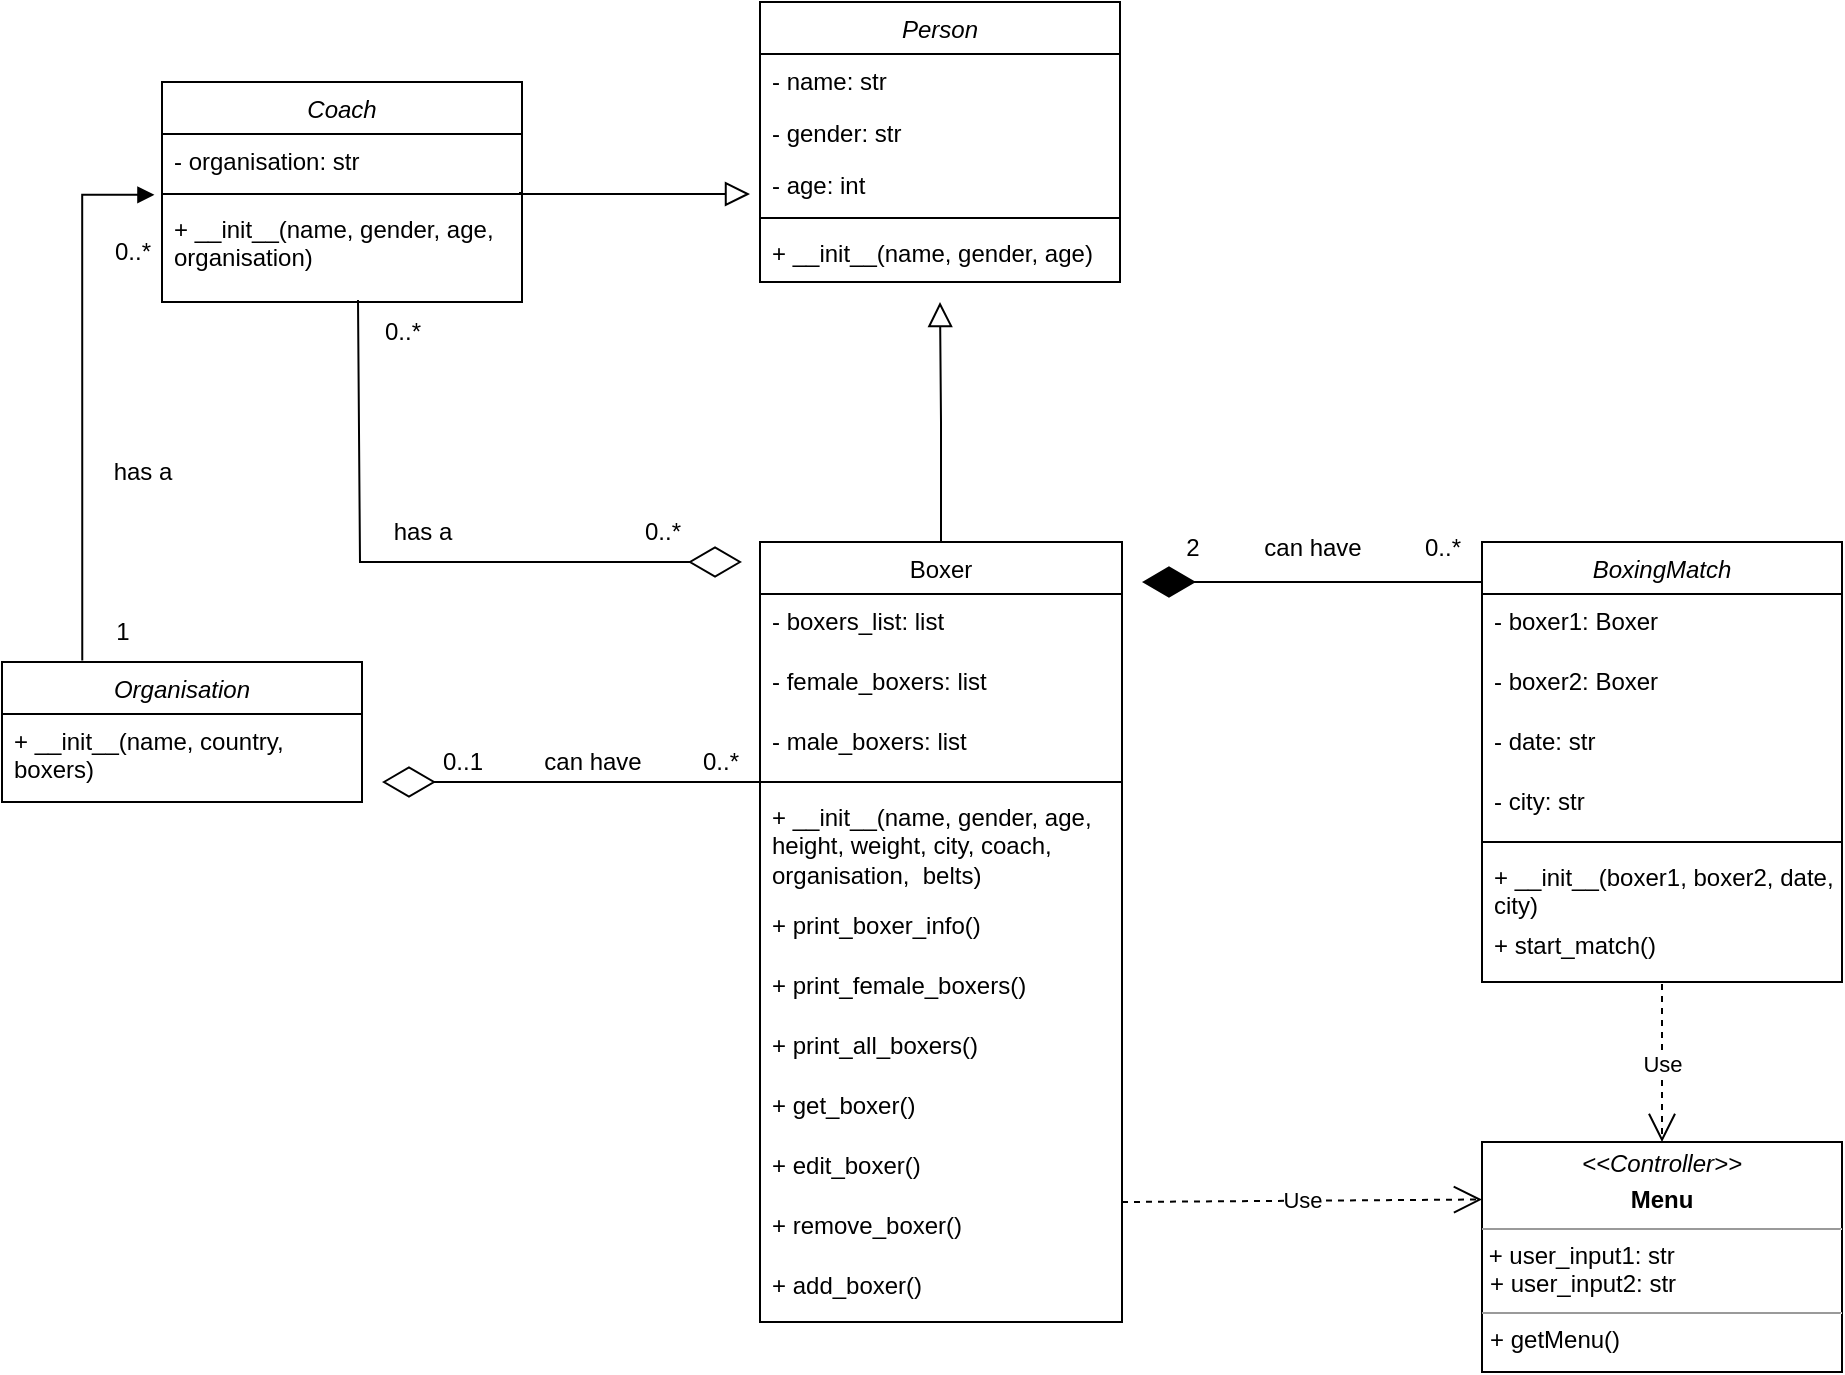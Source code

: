 <mxfile version="22.1.11" type="device">
  <diagram id="C5RBs43oDa-KdzZeNtuy" name="Page-1">
    <mxGraphModel dx="1259" dy="1862" grid="1" gridSize="10" guides="1" tooltips="1" connect="1" arrows="1" fold="1" page="1" pageScale="1" pageWidth="827" pageHeight="1169" math="0" shadow="0">
      <root>
        <mxCell id="WIyWlLk6GJQsqaUBKTNV-0" />
        <mxCell id="WIyWlLk6GJQsqaUBKTNV-1" parent="WIyWlLk6GJQsqaUBKTNV-0" />
        <mxCell id="zkfFHV4jXpPFQw0GAbJ--16" value="" style="endArrow=block;endSize=10;endFill=0;shadow=0;strokeWidth=1;rounded=0;edgeStyle=elbowEdgeStyle;elbow=vertical;exitX=0.5;exitY=0;exitDx=0;exitDy=0;" parent="WIyWlLk6GJQsqaUBKTNV-1" source="zkfFHV4jXpPFQw0GAbJ--17" edge="1">
          <mxGeometry width="160" relative="1" as="geometry">
            <mxPoint x="440" y="360" as="sourcePoint" />
            <mxPoint x="489" y="-120" as="targetPoint" />
          </mxGeometry>
        </mxCell>
        <mxCell id="zkfFHV4jXpPFQw0GAbJ--17" value="Boxer" style="swimlane;fontStyle=0;align=center;verticalAlign=top;childLayout=stackLayout;horizontal=1;startSize=26;horizontalStack=0;resizeParent=1;resizeLast=0;collapsible=1;marginBottom=0;rounded=0;shadow=0;strokeWidth=1;" parent="WIyWlLk6GJQsqaUBKTNV-1" vertex="1">
          <mxGeometry x="399" width="181" height="390" as="geometry">
            <mxRectangle x="550" y="140" width="160" height="26" as="alternateBounds" />
          </mxGeometry>
        </mxCell>
        <mxCell id="PlhLKFKZyKgGwUuoPkTv-4" value="- boxers_list: list" style="text;align=left;verticalAlign=top;spacingLeft=4;spacingRight=4;overflow=hidden;rotatable=0;points=[[0,0.5],[1,0.5]];portConstraint=eastwest;rounded=0;shadow=0;html=0;" parent="zkfFHV4jXpPFQw0GAbJ--17" vertex="1">
          <mxGeometry y="26" width="181" height="30" as="geometry" />
        </mxCell>
        <mxCell id="PlhLKFKZyKgGwUuoPkTv-5" value="- female_boxers: list" style="text;align=left;verticalAlign=top;spacingLeft=4;spacingRight=4;overflow=hidden;rotatable=0;points=[[0,0.5],[1,0.5]];portConstraint=eastwest;rounded=0;shadow=0;html=0;" parent="zkfFHV4jXpPFQw0GAbJ--17" vertex="1">
          <mxGeometry y="56" width="181" height="30" as="geometry" />
        </mxCell>
        <mxCell id="PlhLKFKZyKgGwUuoPkTv-6" value="- male_boxers: list" style="text;align=left;verticalAlign=top;spacingLeft=4;spacingRight=4;overflow=hidden;rotatable=0;points=[[0,0.5],[1,0.5]];portConstraint=eastwest;rounded=0;shadow=0;html=0;" parent="zkfFHV4jXpPFQw0GAbJ--17" vertex="1">
          <mxGeometry y="86" width="181" height="30" as="geometry" />
        </mxCell>
        <mxCell id="PlhLKFKZyKgGwUuoPkTv-3" value="" style="line;html=1;strokeWidth=1;align=left;verticalAlign=middle;spacingTop=-1;spacingLeft=3;spacingRight=3;rotatable=0;labelPosition=right;points=[];portConstraint=eastwest;" parent="zkfFHV4jXpPFQw0GAbJ--17" vertex="1">
          <mxGeometry y="116" width="181" height="8" as="geometry" />
        </mxCell>
        <mxCell id="PlhLKFKZyKgGwUuoPkTv-8" value="+ __init__(name, gender, age, height, weight, city, coach, organisation,  belts)" style="text;align=left;verticalAlign=top;spacingLeft=4;spacingRight=4;overflow=hidden;rotatable=0;points=[[0,0.5],[1,0.5]];portConstraint=eastwest;rounded=0;shadow=0;html=0;whiteSpace=wrap;" parent="zkfFHV4jXpPFQw0GAbJ--17" vertex="1">
          <mxGeometry y="124" width="181" height="54" as="geometry" />
        </mxCell>
        <mxCell id="Pp-0NPMwlRE11BEdgcyU-0" value="+ print_boxer_info()" style="text;align=left;verticalAlign=top;spacingLeft=4;spacingRight=4;overflow=hidden;rotatable=0;points=[[0,0.5],[1,0.5]];portConstraint=eastwest;rounded=0;shadow=0;html=0;" vertex="1" parent="zkfFHV4jXpPFQw0GAbJ--17">
          <mxGeometry y="178" width="181" height="30" as="geometry" />
        </mxCell>
        <mxCell id="PlhLKFKZyKgGwUuoPkTv-9" value="+ print_female_boxers()" style="text;align=left;verticalAlign=top;spacingLeft=4;spacingRight=4;overflow=hidden;rotatable=0;points=[[0,0.5],[1,0.5]];portConstraint=eastwest;rounded=0;shadow=0;html=0;" parent="zkfFHV4jXpPFQw0GAbJ--17" vertex="1">
          <mxGeometry y="208" width="181" height="30" as="geometry" />
        </mxCell>
        <mxCell id="PlhLKFKZyKgGwUuoPkTv-10" value="+ print_all_boxers()  " style="text;align=left;verticalAlign=top;spacingLeft=4;spacingRight=4;overflow=hidden;rotatable=0;points=[[0,0.5],[1,0.5]];portConstraint=eastwest;rounded=0;shadow=0;html=0;" parent="zkfFHV4jXpPFQw0GAbJ--17" vertex="1">
          <mxGeometry y="238" width="181" height="30" as="geometry" />
        </mxCell>
        <mxCell id="PlhLKFKZyKgGwUuoPkTv-12" value="+ get_boxer()" style="text;align=left;verticalAlign=top;spacingLeft=4;spacingRight=4;overflow=hidden;rotatable=0;points=[[0,0.5],[1,0.5]];portConstraint=eastwest;rounded=0;shadow=0;html=0;" parent="zkfFHV4jXpPFQw0GAbJ--17" vertex="1">
          <mxGeometry y="268" width="181" height="30" as="geometry" />
        </mxCell>
        <mxCell id="PlhLKFKZyKgGwUuoPkTv-14" value="+ edit_boxer() " style="text;align=left;verticalAlign=top;spacingLeft=4;spacingRight=4;overflow=hidden;rotatable=0;points=[[0,0.5],[1,0.5]];portConstraint=eastwest;rounded=0;shadow=0;html=0;" parent="zkfFHV4jXpPFQw0GAbJ--17" vertex="1">
          <mxGeometry y="298" width="181" height="30" as="geometry" />
        </mxCell>
        <mxCell id="PlhLKFKZyKgGwUuoPkTv-15" value="+ remove_boxer()" style="text;align=left;verticalAlign=top;spacingLeft=4;spacingRight=4;overflow=hidden;rotatable=0;points=[[0,0.5],[1,0.5]];portConstraint=eastwest;rounded=0;shadow=0;html=0;" parent="zkfFHV4jXpPFQw0GAbJ--17" vertex="1">
          <mxGeometry y="328" width="181" height="30" as="geometry" />
        </mxCell>
        <mxCell id="PlhLKFKZyKgGwUuoPkTv-13" value="+ add_boxer()" style="text;align=left;verticalAlign=top;spacingLeft=4;spacingRight=4;overflow=hidden;rotatable=0;points=[[0,0.5],[1,0.5]];portConstraint=eastwest;rounded=0;shadow=0;html=0;" parent="zkfFHV4jXpPFQw0GAbJ--17" vertex="1">
          <mxGeometry y="358" width="181" height="30" as="geometry" />
        </mxCell>
        <mxCell id="PlhLKFKZyKgGwUuoPkTv-16" value="BoxingMatch" style="swimlane;fontStyle=2;align=center;verticalAlign=top;childLayout=stackLayout;horizontal=1;startSize=26;horizontalStack=0;resizeParent=1;resizeLast=0;collapsible=1;marginBottom=0;rounded=0;shadow=0;strokeWidth=1;" parent="WIyWlLk6GJQsqaUBKTNV-1" vertex="1">
          <mxGeometry x="760" width="180" height="220" as="geometry">
            <mxRectangle x="20" y="200" width="160" height="26" as="alternateBounds" />
          </mxGeometry>
        </mxCell>
        <mxCell id="Pp-0NPMwlRE11BEdgcyU-3" value="- boxer1: Boxer" style="text;align=left;verticalAlign=top;spacingLeft=4;spacingRight=4;overflow=hidden;rotatable=0;points=[[0,0.5],[1,0.5]];portConstraint=eastwest;rounded=0;shadow=0;html=0;" vertex="1" parent="PlhLKFKZyKgGwUuoPkTv-16">
          <mxGeometry y="26" width="180" height="30" as="geometry" />
        </mxCell>
        <mxCell id="Pp-0NPMwlRE11BEdgcyU-4" value="- boxer2: Boxer" style="text;align=left;verticalAlign=top;spacingLeft=4;spacingRight=4;overflow=hidden;rotatable=0;points=[[0,0.5],[1,0.5]];portConstraint=eastwest;rounded=0;shadow=0;html=0;" vertex="1" parent="PlhLKFKZyKgGwUuoPkTv-16">
          <mxGeometry y="56" width="180" height="30" as="geometry" />
        </mxCell>
        <mxCell id="Pp-0NPMwlRE11BEdgcyU-5" value="- date: str" style="text;align=left;verticalAlign=top;spacingLeft=4;spacingRight=4;overflow=hidden;rotatable=0;points=[[0,0.5],[1,0.5]];portConstraint=eastwest;rounded=0;shadow=0;html=0;" vertex="1" parent="PlhLKFKZyKgGwUuoPkTv-16">
          <mxGeometry y="86" width="180" height="30" as="geometry" />
        </mxCell>
        <mxCell id="Pp-0NPMwlRE11BEdgcyU-6" value="- city: str" style="text;align=left;verticalAlign=top;spacingLeft=4;spacingRight=4;overflow=hidden;rotatable=0;points=[[0,0.5],[1,0.5]];portConstraint=eastwest;rounded=0;shadow=0;html=0;" vertex="1" parent="PlhLKFKZyKgGwUuoPkTv-16">
          <mxGeometry y="116" width="180" height="30" as="geometry" />
        </mxCell>
        <mxCell id="Pp-0NPMwlRE11BEdgcyU-2" value="" style="line;html=1;strokeWidth=1;align=left;verticalAlign=middle;spacingTop=-1;spacingLeft=3;spacingRight=3;rotatable=0;labelPosition=right;points=[];portConstraint=eastwest;" vertex="1" parent="PlhLKFKZyKgGwUuoPkTv-16">
          <mxGeometry y="146" width="180" height="8" as="geometry" />
        </mxCell>
        <mxCell id="Pp-0NPMwlRE11BEdgcyU-1" value="+ __init__(boxer1, boxer2, date, city)" style="text;align=left;verticalAlign=top;spacingLeft=4;spacingRight=4;overflow=hidden;rotatable=0;points=[[0,0.5],[1,0.5]];portConstraint=eastwest;rounded=0;shadow=0;html=0;whiteSpace=wrap;" vertex="1" parent="PlhLKFKZyKgGwUuoPkTv-16">
          <mxGeometry y="154" width="180" height="34" as="geometry" />
        </mxCell>
        <mxCell id="PlhLKFKZyKgGwUuoPkTv-21" value="+ start_match() " style="text;align=left;verticalAlign=top;spacingLeft=4;spacingRight=4;overflow=hidden;rotatable=0;points=[[0,0.5],[1,0.5]];portConstraint=eastwest;" parent="PlhLKFKZyKgGwUuoPkTv-16" vertex="1">
          <mxGeometry y="188" width="180" height="32" as="geometry" />
        </mxCell>
        <mxCell id="PlhLKFKZyKgGwUuoPkTv-23" value="Coach" style="swimlane;fontStyle=2;align=center;verticalAlign=top;childLayout=stackLayout;horizontal=1;startSize=26;horizontalStack=0;resizeParent=1;resizeLast=0;collapsible=1;marginBottom=0;rounded=0;shadow=0;strokeWidth=1;" parent="WIyWlLk6GJQsqaUBKTNV-1" vertex="1">
          <mxGeometry x="100" y="-230" width="180" height="110" as="geometry">
            <mxRectangle x="260" y="600" width="160" height="26" as="alternateBounds" />
          </mxGeometry>
        </mxCell>
        <mxCell id="PlhLKFKZyKgGwUuoPkTv-26" value="- organisation: str" style="text;align=left;verticalAlign=top;spacingLeft=4;spacingRight=4;overflow=hidden;rotatable=0;points=[[0,0.5],[1,0.5]];portConstraint=eastwest;rounded=0;shadow=0;html=0;" parent="PlhLKFKZyKgGwUuoPkTv-23" vertex="1">
          <mxGeometry y="26" width="180" height="26" as="geometry" />
        </mxCell>
        <mxCell id="PlhLKFKZyKgGwUuoPkTv-27" value="" style="line;html=1;strokeWidth=1;align=left;verticalAlign=middle;spacingTop=-1;spacingLeft=3;spacingRight=3;rotatable=0;labelPosition=right;points=[];portConstraint=eastwest;" parent="PlhLKFKZyKgGwUuoPkTv-23" vertex="1">
          <mxGeometry y="52" width="180" height="8" as="geometry" />
        </mxCell>
        <mxCell id="PlhLKFKZyKgGwUuoPkTv-28" value="+ __init__(name, gender, age, organisation)" style="text;align=left;verticalAlign=top;spacingLeft=4;spacingRight=4;overflow=hidden;rotatable=0;points=[[0,0.5],[1,0.5]];portConstraint=eastwest;whiteSpace=wrap;" parent="PlhLKFKZyKgGwUuoPkTv-23" vertex="1">
          <mxGeometry y="60" width="180" height="38" as="geometry" />
        </mxCell>
        <mxCell id="PlhLKFKZyKgGwUuoPkTv-29" value="Organisation" style="swimlane;fontStyle=2;align=center;verticalAlign=top;childLayout=stackLayout;horizontal=1;startSize=26;horizontalStack=0;resizeParent=1;resizeLast=0;collapsible=1;marginBottom=0;rounded=0;shadow=0;strokeWidth=1;" parent="WIyWlLk6GJQsqaUBKTNV-1" vertex="1">
          <mxGeometry x="20" y="60" width="180" height="70" as="geometry">
            <mxRectangle x="260" y="600" width="160" height="26" as="alternateBounds" />
          </mxGeometry>
        </mxCell>
        <mxCell id="PlhLKFKZyKgGwUuoPkTv-34" value="+ __init__(name, country, boxers)" style="text;align=left;verticalAlign=top;spacingLeft=4;spacingRight=4;overflow=hidden;rotatable=0;points=[[0,0.5],[1,0.5]];portConstraint=eastwest;rounded=0;whiteSpace=wrap;" parent="PlhLKFKZyKgGwUuoPkTv-29" vertex="1">
          <mxGeometry y="26" width="180" height="44" as="geometry" />
        </mxCell>
        <mxCell id="zkfFHV4jXpPFQw0GAbJ--0" value="Person" style="swimlane;fontStyle=2;align=center;verticalAlign=top;childLayout=stackLayout;horizontal=1;startSize=26;horizontalStack=0;resizeParent=1;resizeLast=0;collapsible=1;marginBottom=0;rounded=0;shadow=0;strokeWidth=1;" parent="WIyWlLk6GJQsqaUBKTNV-1" vertex="1">
          <mxGeometry x="399" y="-270" width="180" height="140" as="geometry">
            <mxRectangle x="220" y="120" width="160" height="26" as="alternateBounds" />
          </mxGeometry>
        </mxCell>
        <mxCell id="zkfFHV4jXpPFQw0GAbJ--1" value="- name: str" style="text;align=left;verticalAlign=top;spacingLeft=4;spacingRight=4;overflow=hidden;rotatable=0;points=[[0,0.5],[1,0.5]];portConstraint=eastwest;" parent="zkfFHV4jXpPFQw0GAbJ--0" vertex="1">
          <mxGeometry y="26" width="180" height="26" as="geometry" />
        </mxCell>
        <mxCell id="zkfFHV4jXpPFQw0GAbJ--2" value="- gender: str" style="text;align=left;verticalAlign=top;spacingLeft=4;spacingRight=4;overflow=hidden;rotatable=0;points=[[0,0.5],[1,0.5]];portConstraint=eastwest;rounded=0;shadow=0;html=0;" parent="zkfFHV4jXpPFQw0GAbJ--0" vertex="1">
          <mxGeometry y="52" width="180" height="26" as="geometry" />
        </mxCell>
        <mxCell id="zkfFHV4jXpPFQw0GAbJ--3" value="- age: int" style="text;align=left;verticalAlign=top;spacingLeft=4;spacingRight=4;overflow=hidden;rotatable=0;points=[[0,0.5],[1,0.5]];portConstraint=eastwest;rounded=0;shadow=0;html=0;" parent="zkfFHV4jXpPFQw0GAbJ--0" vertex="1">
          <mxGeometry y="78" width="180" height="26" as="geometry" />
        </mxCell>
        <mxCell id="zkfFHV4jXpPFQw0GAbJ--4" value="" style="line;html=1;strokeWidth=1;align=left;verticalAlign=middle;spacingTop=-1;spacingLeft=3;spacingRight=3;rotatable=0;labelPosition=right;points=[];portConstraint=eastwest;" parent="zkfFHV4jXpPFQw0GAbJ--0" vertex="1">
          <mxGeometry y="104" width="180" height="8" as="geometry" />
        </mxCell>
        <mxCell id="zkfFHV4jXpPFQw0GAbJ--5" value="+ __init__(name, gender, age)    " style="text;align=left;verticalAlign=top;spacingLeft=4;spacingRight=4;overflow=hidden;rotatable=0;points=[[0,0.5],[1,0.5]];portConstraint=eastwest;whiteSpace=wrap;" parent="zkfFHV4jXpPFQw0GAbJ--0" vertex="1">
          <mxGeometry y="112" width="180" height="28" as="geometry" />
        </mxCell>
        <mxCell id="nIiMy3XRWT_YzFSrdk-i-22" value="" style="endArrow=block;endSize=10;endFill=0;shadow=0;strokeWidth=1;rounded=0;edgeStyle=elbowEdgeStyle;elbow=vertical;" parent="WIyWlLk6GJQsqaUBKTNV-1" edge="1">
          <mxGeometry width="160" relative="1" as="geometry">
            <mxPoint x="279" y="-175" as="sourcePoint" />
            <mxPoint x="394" y="-174" as="targetPoint" />
            <Array as="points">
              <mxPoint x="334" y="-174" />
            </Array>
          </mxGeometry>
        </mxCell>
        <mxCell id="nIiMy3XRWT_YzFSrdk-i-28" value="&lt;p style=&quot;margin:0px;margin-top:4px;text-align:center;&quot;&gt;&lt;i&gt;&amp;lt;&amp;lt;Controller&lt;/i&gt;&lt;i style=&quot;background-color: initial;&quot;&gt;&amp;gt;&amp;gt;&lt;/i&gt;&lt;/p&gt;&lt;p style=&quot;margin:0px;margin-top:4px;text-align:center;&quot;&gt;&lt;b&gt;Menu&lt;/b&gt;&lt;/p&gt;&lt;hr size=&quot;1&quot;&gt;&amp;nbsp;+ user_input1: str&lt;p style=&quot;margin:0px;margin-left:4px;&quot;&gt;+ user_input2: str&lt;br&gt;&lt;/p&gt;&lt;hr size=&quot;1&quot;&gt;&lt;p style=&quot;margin:0px;margin-left:4px;&quot;&gt;+ getMenu()&lt;br&gt;&lt;/p&gt;" style="verticalAlign=top;align=left;overflow=fill;fontSize=12;fontFamily=Helvetica;html=1;whiteSpace=wrap;" parent="WIyWlLk6GJQsqaUBKTNV-1" vertex="1">
          <mxGeometry x="760" y="300" width="180" height="115" as="geometry" />
        </mxCell>
        <mxCell id="nIiMy3XRWT_YzFSrdk-i-29" value="has a" style="text;html=1;align=center;verticalAlign=middle;resizable=0;points=[];autosize=1;strokeColor=none;fillColor=none;" parent="WIyWlLk6GJQsqaUBKTNV-1" vertex="1">
          <mxGeometry x="205" y="-20" width="50" height="30" as="geometry" />
        </mxCell>
        <mxCell id="nIiMy3XRWT_YzFSrdk-i-30" value="" style="endArrow=diamondThin;endFill=1;endSize=24;html=1;rounded=0;" parent="WIyWlLk6GJQsqaUBKTNV-1" edge="1">
          <mxGeometry width="160" relative="1" as="geometry">
            <mxPoint x="760" y="20" as="sourcePoint" />
            <mxPoint x="590" y="20" as="targetPoint" />
          </mxGeometry>
        </mxCell>
        <mxCell id="nIiMy3XRWT_YzFSrdk-i-31" value="2" style="text;html=1;align=center;verticalAlign=middle;resizable=0;points=[];autosize=1;strokeColor=none;fillColor=none;" parent="WIyWlLk6GJQsqaUBKTNV-1" vertex="1">
          <mxGeometry x="600" y="-12" width="30" height="30" as="geometry" />
        </mxCell>
        <mxCell id="nIiMy3XRWT_YzFSrdk-i-32" value="0..*" style="text;html=1;align=center;verticalAlign=middle;resizable=0;points=[];autosize=1;strokeColor=none;fillColor=none;" parent="WIyWlLk6GJQsqaUBKTNV-1" vertex="1">
          <mxGeometry x="720" y="-12" width="40" height="30" as="geometry" />
        </mxCell>
        <mxCell id="nIiMy3XRWT_YzFSrdk-i-33" value="can have" style="text;html=1;align=center;verticalAlign=middle;resizable=0;points=[];autosize=1;strokeColor=none;fillColor=none;" parent="WIyWlLk6GJQsqaUBKTNV-1" vertex="1">
          <mxGeometry x="640" y="-12" width="70" height="30" as="geometry" />
        </mxCell>
        <mxCell id="nIiMy3XRWT_YzFSrdk-i-36" value="0..1" style="text;html=1;align=center;verticalAlign=middle;resizable=0;points=[];autosize=1;strokeColor=none;fillColor=none;" parent="WIyWlLk6GJQsqaUBKTNV-1" vertex="1">
          <mxGeometry x="230" y="95" width="40" height="30" as="geometry" />
        </mxCell>
        <mxCell id="nIiMy3XRWT_YzFSrdk-i-37" value="0..*" style="text;html=1;align=center;verticalAlign=middle;resizable=0;points=[];autosize=1;strokeColor=none;fillColor=none;" parent="WIyWlLk6GJQsqaUBKTNV-1" vertex="1">
          <mxGeometry x="359" y="95" width="40" height="30" as="geometry" />
        </mxCell>
        <mxCell id="nIiMy3XRWT_YzFSrdk-i-38" value="can have" style="text;html=1;align=center;verticalAlign=middle;resizable=0;points=[];autosize=1;strokeColor=none;fillColor=none;" parent="WIyWlLk6GJQsqaUBKTNV-1" vertex="1">
          <mxGeometry x="280" y="95" width="70" height="30" as="geometry" />
        </mxCell>
        <mxCell id="nIiMy3XRWT_YzFSrdk-i-39" value="" style="endArrow=block;endFill=1;html=1;edgeStyle=orthogonalEdgeStyle;align=left;verticalAlign=top;rounded=0;entryX=-0.021;entryY=-0.094;entryDx=0;entryDy=0;entryPerimeter=0;exitX=0.223;exitY=-0.01;exitDx=0;exitDy=0;exitPerimeter=0;" parent="WIyWlLk6GJQsqaUBKTNV-1" source="PlhLKFKZyKgGwUuoPkTv-29" target="PlhLKFKZyKgGwUuoPkTv-28" edge="1">
          <mxGeometry x="-1" relative="1" as="geometry">
            <mxPoint x="60" y="55" as="sourcePoint" />
            <mxPoint x="170" y="40" as="targetPoint" />
            <mxPoint as="offset" />
          </mxGeometry>
        </mxCell>
        <mxCell id="nIiMy3XRWT_YzFSrdk-i-41" value="has a" style="text;html=1;align=center;verticalAlign=middle;resizable=0;points=[];autosize=1;strokeColor=none;fillColor=none;" parent="WIyWlLk6GJQsqaUBKTNV-1" vertex="1">
          <mxGeometry x="65" y="-50" width="50" height="30" as="geometry" />
        </mxCell>
        <mxCell id="nIiMy3XRWT_YzFSrdk-i-42" value="1" style="text;html=1;align=center;verticalAlign=middle;resizable=0;points=[];autosize=1;strokeColor=none;fillColor=none;" parent="WIyWlLk6GJQsqaUBKTNV-1" vertex="1">
          <mxGeometry x="65" y="30" width="30" height="30" as="geometry" />
        </mxCell>
        <mxCell id="nIiMy3XRWT_YzFSrdk-i-43" value="0..*" style="text;html=1;align=center;verticalAlign=middle;resizable=0;points=[];autosize=1;strokeColor=none;fillColor=none;" parent="WIyWlLk6GJQsqaUBKTNV-1" vertex="1">
          <mxGeometry x="65" y="-160" width="40" height="30" as="geometry" />
        </mxCell>
        <mxCell id="Pp-0NPMwlRE11BEdgcyU-7" value="Use" style="endArrow=open;endSize=12;dashed=1;html=1;rounded=0;entryX=0;entryY=0.25;entryDx=0;entryDy=0;" edge="1" parent="WIyWlLk6GJQsqaUBKTNV-1" target="nIiMy3XRWT_YzFSrdk-i-28">
          <mxGeometry width="160" relative="1" as="geometry">
            <mxPoint x="580" y="330" as="sourcePoint" />
            <mxPoint x="740" y="330" as="targetPoint" />
          </mxGeometry>
        </mxCell>
        <mxCell id="Pp-0NPMwlRE11BEdgcyU-8" value="Use" style="endArrow=open;endSize=12;dashed=1;html=1;rounded=0;entryX=0.5;entryY=0;entryDx=0;entryDy=0;" edge="1" parent="WIyWlLk6GJQsqaUBKTNV-1" target="nIiMy3XRWT_YzFSrdk-i-28">
          <mxGeometry width="160" relative="1" as="geometry">
            <mxPoint x="850" y="221" as="sourcePoint" />
            <mxPoint x="1030" y="220" as="targetPoint" />
          </mxGeometry>
        </mxCell>
        <mxCell id="Pp-0NPMwlRE11BEdgcyU-9" value="" style="endArrow=diamondThin;endFill=0;endSize=24;html=1;rounded=0;" edge="1" parent="WIyWlLk6GJQsqaUBKTNV-1">
          <mxGeometry width="160" relative="1" as="geometry">
            <mxPoint x="198" y="-121" as="sourcePoint" />
            <mxPoint x="390" y="10" as="targetPoint" />
            <Array as="points">
              <mxPoint x="199" y="10" />
            </Array>
          </mxGeometry>
        </mxCell>
        <mxCell id="Pp-0NPMwlRE11BEdgcyU-10" value="0..*" style="text;html=1;align=center;verticalAlign=middle;resizable=0;points=[];autosize=1;strokeColor=none;fillColor=none;" vertex="1" parent="WIyWlLk6GJQsqaUBKTNV-1">
          <mxGeometry x="200" y="-120" width="40" height="30" as="geometry" />
        </mxCell>
        <mxCell id="Pp-0NPMwlRE11BEdgcyU-11" value="0..*" style="text;html=1;align=center;verticalAlign=middle;resizable=0;points=[];autosize=1;strokeColor=none;fillColor=none;" vertex="1" parent="WIyWlLk6GJQsqaUBKTNV-1">
          <mxGeometry x="330" y="-20" width="40" height="30" as="geometry" />
        </mxCell>
        <mxCell id="Pp-0NPMwlRE11BEdgcyU-12" value="" style="endArrow=diamondThin;endFill=0;endSize=24;html=1;rounded=0;" edge="1" parent="WIyWlLk6GJQsqaUBKTNV-1" source="PlhLKFKZyKgGwUuoPkTv-3">
          <mxGeometry width="160" relative="1" as="geometry">
            <mxPoint x="390" y="120" as="sourcePoint" />
            <mxPoint x="210" y="120" as="targetPoint" />
          </mxGeometry>
        </mxCell>
      </root>
    </mxGraphModel>
  </diagram>
</mxfile>
